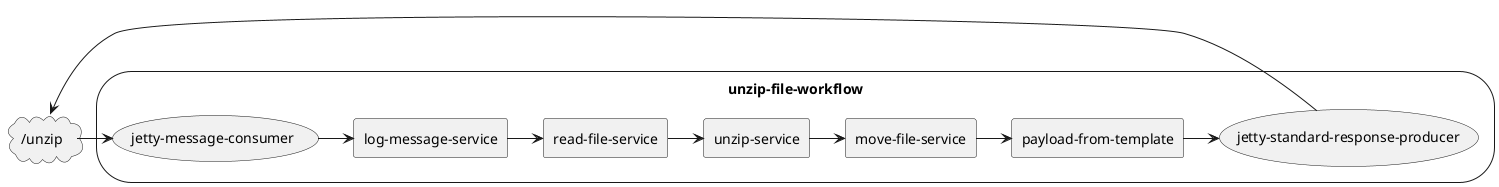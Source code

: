 @startuml
cloud cloud [
/unzip
]
storage unzip-file-workflow {
usecase usecase [
jetty-message-consumer
]
rectangle rectangle1 [       
log-message-service
]
 rectangle rectangle2 [       
read-file-service
]
 rectangle rectangle3 [       
unzip-service
]
rectangle rectangle4 [       
move-file-service
]
rectangle rectangle5 [       
payload-from-template
]
usecase usecase2 [
jetty-standard-response-producer
] 
}
cloud -> usecase
usecase -> rectangle1
rectangle1 -> rectangle2
rectangle2 -> rectangle3
rectangle3 -> rectangle4
rectangle4 -> rectangle5
rectangle5 -> usecase2
usecase2 -> cloud
@enduml